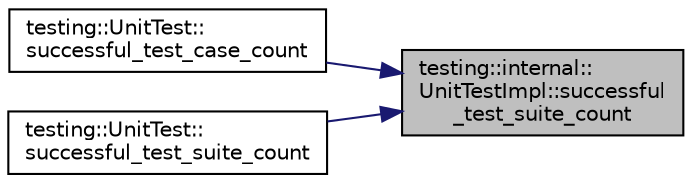 digraph "testing::internal::UnitTestImpl::successful_test_suite_count"
{
 // LATEX_PDF_SIZE
  bgcolor="transparent";
  edge [fontname="Helvetica",fontsize="10",labelfontname="Helvetica",labelfontsize="10"];
  node [fontname="Helvetica",fontsize="10",shape=record];
  rankdir="RL";
  Node1 [label="testing::internal::\lUnitTestImpl::successful\l_test_suite_count",height=0.2,width=0.4,color="black", fillcolor="grey75", style="filled", fontcolor="black",tooltip=" "];
  Node1 -> Node2 [dir="back",color="midnightblue",fontsize="10",style="solid",fontname="Helvetica"];
  Node2 [label="testing::UnitTest::\lsuccessful_test_case_count",height=0.2,width=0.4,color="black",URL="$classtesting_1_1UnitTest.html#acaa2ab71f53c25ffe0242a91c14e173f",tooltip=" "];
  Node1 -> Node3 [dir="back",color="midnightblue",fontsize="10",style="solid",fontname="Helvetica"];
  Node3 [label="testing::UnitTest::\lsuccessful_test_suite_count",height=0.2,width=0.4,color="black",URL="$classtesting_1_1UnitTest.html#aefa4c6654fed9a70c6c5ca61abae2234",tooltip=" "];
}
